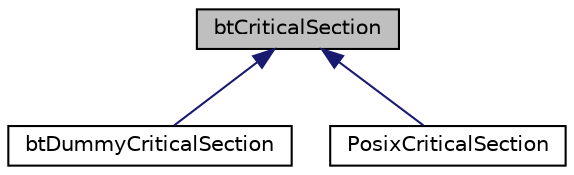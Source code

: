 digraph "btCriticalSection"
{
  edge [fontname="Helvetica",fontsize="10",labelfontname="Helvetica",labelfontsize="10"];
  node [fontname="Helvetica",fontsize="10",shape=record];
  Node1 [label="btCriticalSection",height=0.2,width=0.4,color="black", fillcolor="grey75", style="filled", fontcolor="black"];
  Node1 -> Node2 [dir="back",color="midnightblue",fontsize="10",style="solid",fontname="Helvetica"];
  Node2 [label="btDummyCriticalSection",height=0.2,width=0.4,color="black", fillcolor="white", style="filled",URL="$classbt_dummy_critical_section.html"];
  Node1 -> Node3 [dir="back",color="midnightblue",fontsize="10",style="solid",fontname="Helvetica"];
  Node3 [label="PosixCriticalSection",height=0.2,width=0.4,color="black", fillcolor="white", style="filled",URL="$class_posix_critical_section.html"];
}
